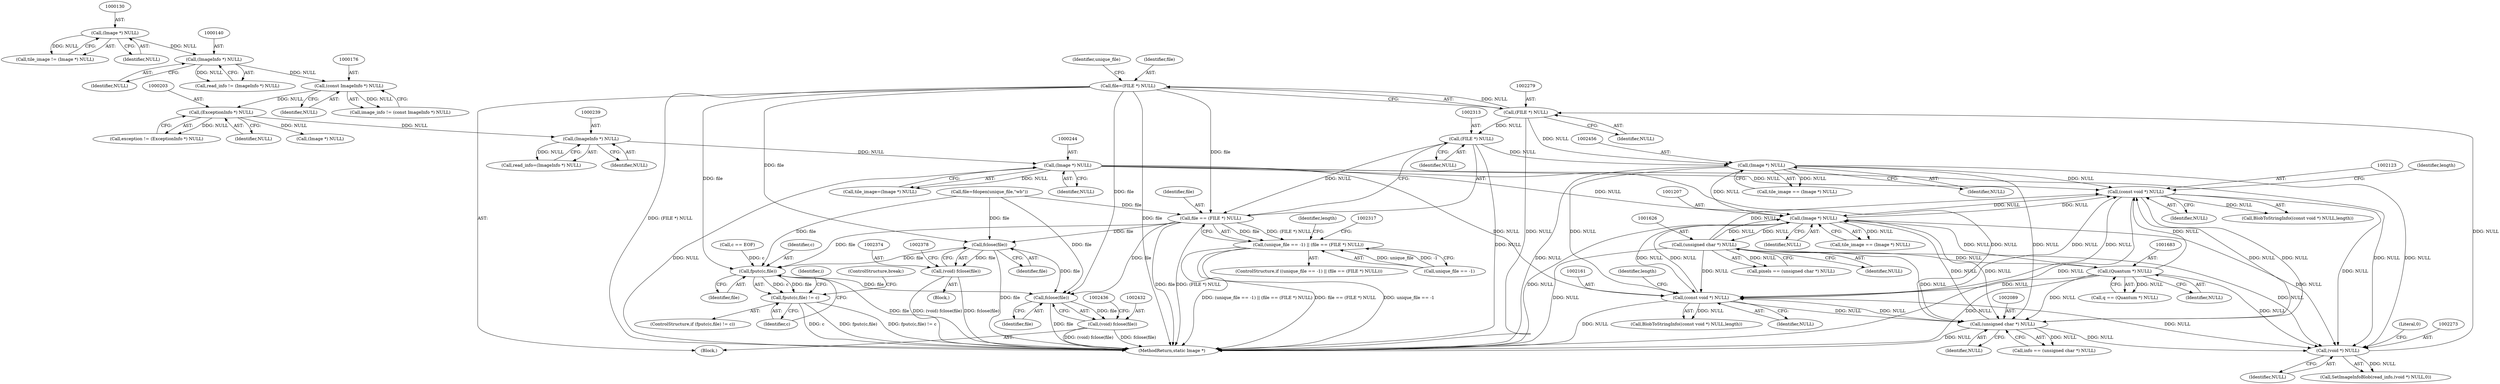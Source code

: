 digraph "0_ImageMagick_afa878a689870c28b6994ecf3bb8dbfb2b76d135@pointer" {
"1002276" [label="(Call,file=(FILE *) NULL)"];
"1002278" [label="(Call,(FILE *) NULL)"];
"1002272" [label="(Call,(void *) NULL)"];
"1002122" [label="(Call,(const void *) NULL)"];
"1001682" [label="(Call,(Quantum *) NULL)"];
"1001625" [label="(Call,(unsigned char *) NULL)"];
"1001206" [label="(Call,(Image *) NULL)"];
"1002160" [label="(Call,(const void *) NULL)"];
"1002088" [label="(Call,(unsigned char *) NULL)"];
"1002455" [label="(Call,(Image *) NULL)"];
"1002312" [label="(Call,(FILE *) NULL)"];
"1000243" [label="(Call,(Image *) NULL)"];
"1000238" [label="(Call,(ImageInfo *) NULL)"];
"1000202" [label="(Call,(ExceptionInfo *) NULL)"];
"1000175" [label="(Call,(const ImageInfo *) NULL)"];
"1000139" [label="(Call,(ImageInfo *) NULL)"];
"1000129" [label="(Call,(Image *) NULL)"];
"1002310" [label="(Call,file == (FILE *) NULL)"];
"1002305" [label="(Call,(unique_file == -1) || (file == (FILE *) NULL))"];
"1002375" [label="(Call,fclose(file))"];
"1002373" [label="(Call,(void) fclose(file))"];
"1002426" [label="(Call,fputc(c,file))"];
"1002425" [label="(Call,fputc(c,file) != c)"];
"1002433" [label="(Call,fclose(file))"];
"1002431" [label="(Call,(void) fclose(file))"];
"1002455" [label="(Call,(Image *) NULL)"];
"1000245" [label="(Identifier,NULL)"];
"1002121" [label="(Call,BlobToStringInfo((const void *) NULL,length))"];
"1002426" [label="(Call,fputc(c,file))"];
"1002647" [label="(MethodReturn,static Image *)"];
"1002434" [label="(Identifier,file)"];
"1002305" [label="(Call,(unique_file == -1) || (file == (FILE *) NULL))"];
"1002453" [label="(Call,tile_image == (Image *) NULL)"];
"1002372" [label="(Block,)"];
"1002274" [label="(Identifier,NULL)"];
"1002162" [label="(Identifier,NULL)"];
"1002270" [label="(Call,SetImageInfoBlob(read_info,(void *) NULL,0))"];
"1002282" [label="(Identifier,unique_file)"];
"1001625" [label="(Call,(unsigned char *) NULL)"];
"1001627" [label="(Identifier,NULL)"];
"1002088" [label="(Call,(unsigned char *) NULL)"];
"1002311" [label="(Identifier,file)"];
"1002425" [label="(Call,fputc(c,file) != c)"];
"1002278" [label="(Call,(FILE *) NULL)"];
"1002428" [label="(Identifier,file)"];
"1000243" [label="(Call,(Image *) NULL)"];
"1002276" [label="(Call,file=(FILE *) NULL)"];
"1000127" [label="(Call,tile_image != (Image *) NULL)"];
"1000177" [label="(Identifier,NULL)"];
"1000236" [label="(Call,read_info=(ImageInfo *) NULL)"];
"1002424" [label="(ControlStructure,if (fputc(c,file) != c))"];
"1000131" [label="(Identifier,NULL)"];
"1002413" [label="(Identifier,i)"];
"1002306" [label="(Call,unique_file == -1)"];
"1002299" [label="(Call,file=fdopen(unique_file,\"wb\"))"];
"1000141" [label="(Identifier,NULL)"];
"1000233" [label="(Call,(Image *) NULL)"];
"1001204" [label="(Call,tile_image == (Image *) NULL)"];
"1000139" [label="(Call,(ImageInfo *) NULL)"];
"1002086" [label="(Call,info == (unsigned char *) NULL)"];
"1002163" [label="(Identifier,length)"];
"1000240" [label="(Identifier,NULL)"];
"1002433" [label="(Call,fclose(file))"];
"1000129" [label="(Call,(Image *) NULL)"];
"1001682" [label="(Call,(Quantum *) NULL)"];
"1002429" [label="(Identifier,c)"];
"1001208" [label="(Identifier,NULL)"];
"1001684" [label="(Identifier,NULL)"];
"1002336" [label="(Identifier,length)"];
"1002259" [label="(Block,)"];
"1002304" [label="(ControlStructure,if ((unique_file == -1) || (file == (FILE *) NULL)))"];
"1002277" [label="(Identifier,file)"];
"1002159" [label="(Call,BlobToStringInfo((const void *) NULL,length))"];
"1001680" [label="(Call,q == (Quantum *) NULL)"];
"1000200" [label="(Call,exception != (ExceptionInfo *) NULL)"];
"1002376" [label="(Identifier,file)"];
"1002275" [label="(Literal,0)"];
"1002375" [label="(Call,fclose(file))"];
"1002314" [label="(Identifier,NULL)"];
"1002431" [label="(Call,(void) fclose(file))"];
"1001206" [label="(Call,(Image *) NULL)"];
"1002310" [label="(Call,file == (FILE *) NULL)"];
"1002430" [label="(ControlStructure,break;)"];
"1002427" [label="(Identifier,c)"];
"1002457" [label="(Identifier,NULL)"];
"1002125" [label="(Identifier,length)"];
"1002420" [label="(Call,c == EOF)"];
"1000137" [label="(Call,read_info != (ImageInfo *) NULL)"];
"1000202" [label="(Call,(ExceptionInfo *) NULL)"];
"1002160" [label="(Call,(const void *) NULL)"];
"1002272" [label="(Call,(void *) NULL)"];
"1001623" [label="(Call,pixels == (unsigned char *) NULL)"];
"1000175" [label="(Call,(const ImageInfo *) NULL)"];
"1000204" [label="(Identifier,NULL)"];
"1002312" [label="(Call,(FILE *) NULL)"];
"1002124" [label="(Identifier,NULL)"];
"1002122" [label="(Call,(const void *) NULL)"];
"1002373" [label="(Call,(void) fclose(file))"];
"1000173" [label="(Call,image_info != (const ImageInfo *) NULL)"];
"1000241" [label="(Call,tile_image=(Image *) NULL)"];
"1000238" [label="(Call,(ImageInfo *) NULL)"];
"1002090" [label="(Identifier,NULL)"];
"1002280" [label="(Identifier,NULL)"];
"1002276" -> "1002259"  [label="AST: "];
"1002276" -> "1002278"  [label="CFG: "];
"1002277" -> "1002276"  [label="AST: "];
"1002278" -> "1002276"  [label="AST: "];
"1002282" -> "1002276"  [label="CFG: "];
"1002276" -> "1002647"  [label="DDG: (FILE *) NULL"];
"1002276" -> "1002647"  [label="DDG: file"];
"1002278" -> "1002276"  [label="DDG: NULL"];
"1002276" -> "1002310"  [label="DDG: file"];
"1002276" -> "1002375"  [label="DDG: file"];
"1002276" -> "1002426"  [label="DDG: file"];
"1002276" -> "1002433"  [label="DDG: file"];
"1002278" -> "1002280"  [label="CFG: "];
"1002279" -> "1002278"  [label="AST: "];
"1002280" -> "1002278"  [label="AST: "];
"1002278" -> "1002647"  [label="DDG: NULL"];
"1002272" -> "1002278"  [label="DDG: NULL"];
"1002278" -> "1002312"  [label="DDG: NULL"];
"1002278" -> "1002455"  [label="DDG: NULL"];
"1002272" -> "1002270"  [label="AST: "];
"1002272" -> "1002274"  [label="CFG: "];
"1002273" -> "1002272"  [label="AST: "];
"1002274" -> "1002272"  [label="AST: "];
"1002275" -> "1002272"  [label="CFG: "];
"1002272" -> "1002270"  [label="DDG: NULL"];
"1002122" -> "1002272"  [label="DDG: NULL"];
"1001682" -> "1002272"  [label="DDG: NULL"];
"1002160" -> "1002272"  [label="DDG: NULL"];
"1002088" -> "1002272"  [label="DDG: NULL"];
"1002455" -> "1002272"  [label="DDG: NULL"];
"1001206" -> "1002272"  [label="DDG: NULL"];
"1001625" -> "1002272"  [label="DDG: NULL"];
"1000243" -> "1002272"  [label="DDG: NULL"];
"1002122" -> "1002121"  [label="AST: "];
"1002122" -> "1002124"  [label="CFG: "];
"1002123" -> "1002122"  [label="AST: "];
"1002124" -> "1002122"  [label="AST: "];
"1002125" -> "1002122"  [label="CFG: "];
"1002122" -> "1002647"  [label="DDG: NULL"];
"1002122" -> "1001206"  [label="DDG: NULL"];
"1002122" -> "1002088"  [label="DDG: NULL"];
"1002122" -> "1002121"  [label="DDG: NULL"];
"1001682" -> "1002122"  [label="DDG: NULL"];
"1002160" -> "1002122"  [label="DDG: NULL"];
"1002088" -> "1002122"  [label="DDG: NULL"];
"1002455" -> "1002122"  [label="DDG: NULL"];
"1001206" -> "1002122"  [label="DDG: NULL"];
"1001625" -> "1002122"  [label="DDG: NULL"];
"1000243" -> "1002122"  [label="DDG: NULL"];
"1002122" -> "1002160"  [label="DDG: NULL"];
"1001682" -> "1001680"  [label="AST: "];
"1001682" -> "1001684"  [label="CFG: "];
"1001683" -> "1001682"  [label="AST: "];
"1001684" -> "1001682"  [label="AST: "];
"1001680" -> "1001682"  [label="CFG: "];
"1001682" -> "1002647"  [label="DDG: NULL"];
"1001682" -> "1001206"  [label="DDG: NULL"];
"1001682" -> "1001680"  [label="DDG: NULL"];
"1001625" -> "1001682"  [label="DDG: NULL"];
"1001682" -> "1002088"  [label="DDG: NULL"];
"1001682" -> "1002160"  [label="DDG: NULL"];
"1001625" -> "1001623"  [label="AST: "];
"1001625" -> "1001627"  [label="CFG: "];
"1001626" -> "1001625"  [label="AST: "];
"1001627" -> "1001625"  [label="AST: "];
"1001623" -> "1001625"  [label="CFG: "];
"1001625" -> "1002647"  [label="DDG: NULL"];
"1001625" -> "1001206"  [label="DDG: NULL"];
"1001625" -> "1001623"  [label="DDG: NULL"];
"1001206" -> "1001625"  [label="DDG: NULL"];
"1001625" -> "1002088"  [label="DDG: NULL"];
"1001625" -> "1002160"  [label="DDG: NULL"];
"1001206" -> "1001204"  [label="AST: "];
"1001206" -> "1001208"  [label="CFG: "];
"1001207" -> "1001206"  [label="AST: "];
"1001208" -> "1001206"  [label="AST: "];
"1001204" -> "1001206"  [label="CFG: "];
"1001206" -> "1002647"  [label="DDG: NULL"];
"1001206" -> "1001204"  [label="DDG: NULL"];
"1002160" -> "1001206"  [label="DDG: NULL"];
"1002088" -> "1001206"  [label="DDG: NULL"];
"1002455" -> "1001206"  [label="DDG: NULL"];
"1000243" -> "1001206"  [label="DDG: NULL"];
"1001206" -> "1002088"  [label="DDG: NULL"];
"1001206" -> "1002160"  [label="DDG: NULL"];
"1002160" -> "1002159"  [label="AST: "];
"1002160" -> "1002162"  [label="CFG: "];
"1002161" -> "1002160"  [label="AST: "];
"1002162" -> "1002160"  [label="AST: "];
"1002163" -> "1002160"  [label="CFG: "];
"1002160" -> "1002647"  [label="DDG: NULL"];
"1002160" -> "1002088"  [label="DDG: NULL"];
"1002160" -> "1002159"  [label="DDG: NULL"];
"1002088" -> "1002160"  [label="DDG: NULL"];
"1002455" -> "1002160"  [label="DDG: NULL"];
"1000243" -> "1002160"  [label="DDG: NULL"];
"1002088" -> "1002086"  [label="AST: "];
"1002088" -> "1002090"  [label="CFG: "];
"1002089" -> "1002088"  [label="AST: "];
"1002090" -> "1002088"  [label="AST: "];
"1002086" -> "1002088"  [label="CFG: "];
"1002088" -> "1002647"  [label="DDG: NULL"];
"1002088" -> "1002086"  [label="DDG: NULL"];
"1002455" -> "1002088"  [label="DDG: NULL"];
"1000243" -> "1002088"  [label="DDG: NULL"];
"1002455" -> "1002453"  [label="AST: "];
"1002455" -> "1002457"  [label="CFG: "];
"1002456" -> "1002455"  [label="AST: "];
"1002457" -> "1002455"  [label="AST: "];
"1002453" -> "1002455"  [label="CFG: "];
"1002455" -> "1002647"  [label="DDG: NULL"];
"1002455" -> "1002453"  [label="DDG: NULL"];
"1002312" -> "1002455"  [label="DDG: NULL"];
"1002312" -> "1002310"  [label="AST: "];
"1002312" -> "1002314"  [label="CFG: "];
"1002313" -> "1002312"  [label="AST: "];
"1002314" -> "1002312"  [label="AST: "];
"1002310" -> "1002312"  [label="CFG: "];
"1002312" -> "1002647"  [label="DDG: NULL"];
"1002312" -> "1002310"  [label="DDG: NULL"];
"1000243" -> "1000241"  [label="AST: "];
"1000243" -> "1000245"  [label="CFG: "];
"1000244" -> "1000243"  [label="AST: "];
"1000245" -> "1000243"  [label="AST: "];
"1000241" -> "1000243"  [label="CFG: "];
"1000243" -> "1002647"  [label="DDG: NULL"];
"1000243" -> "1000241"  [label="DDG: NULL"];
"1000238" -> "1000243"  [label="DDG: NULL"];
"1000238" -> "1000236"  [label="AST: "];
"1000238" -> "1000240"  [label="CFG: "];
"1000239" -> "1000238"  [label="AST: "];
"1000240" -> "1000238"  [label="AST: "];
"1000236" -> "1000238"  [label="CFG: "];
"1000238" -> "1000236"  [label="DDG: NULL"];
"1000202" -> "1000238"  [label="DDG: NULL"];
"1000202" -> "1000200"  [label="AST: "];
"1000202" -> "1000204"  [label="CFG: "];
"1000203" -> "1000202"  [label="AST: "];
"1000204" -> "1000202"  [label="AST: "];
"1000200" -> "1000202"  [label="CFG: "];
"1000202" -> "1000200"  [label="DDG: NULL"];
"1000175" -> "1000202"  [label="DDG: NULL"];
"1000202" -> "1000233"  [label="DDG: NULL"];
"1000175" -> "1000173"  [label="AST: "];
"1000175" -> "1000177"  [label="CFG: "];
"1000176" -> "1000175"  [label="AST: "];
"1000177" -> "1000175"  [label="AST: "];
"1000173" -> "1000175"  [label="CFG: "];
"1000175" -> "1000173"  [label="DDG: NULL"];
"1000139" -> "1000175"  [label="DDG: NULL"];
"1000139" -> "1000137"  [label="AST: "];
"1000139" -> "1000141"  [label="CFG: "];
"1000140" -> "1000139"  [label="AST: "];
"1000141" -> "1000139"  [label="AST: "];
"1000137" -> "1000139"  [label="CFG: "];
"1000139" -> "1000137"  [label="DDG: NULL"];
"1000129" -> "1000139"  [label="DDG: NULL"];
"1000129" -> "1000127"  [label="AST: "];
"1000129" -> "1000131"  [label="CFG: "];
"1000130" -> "1000129"  [label="AST: "];
"1000131" -> "1000129"  [label="AST: "];
"1000127" -> "1000129"  [label="CFG: "];
"1000129" -> "1000127"  [label="DDG: NULL"];
"1002310" -> "1002305"  [label="AST: "];
"1002311" -> "1002310"  [label="AST: "];
"1002305" -> "1002310"  [label="CFG: "];
"1002310" -> "1002647"  [label="DDG: file"];
"1002310" -> "1002647"  [label="DDG: (FILE *) NULL"];
"1002310" -> "1002305"  [label="DDG: file"];
"1002310" -> "1002305"  [label="DDG: (FILE *) NULL"];
"1002299" -> "1002310"  [label="DDG: file"];
"1002310" -> "1002375"  [label="DDG: file"];
"1002310" -> "1002426"  [label="DDG: file"];
"1002310" -> "1002433"  [label="DDG: file"];
"1002305" -> "1002304"  [label="AST: "];
"1002305" -> "1002306"  [label="CFG: "];
"1002306" -> "1002305"  [label="AST: "];
"1002317" -> "1002305"  [label="CFG: "];
"1002336" -> "1002305"  [label="CFG: "];
"1002305" -> "1002647"  [label="DDG: unique_file == -1"];
"1002305" -> "1002647"  [label="DDG: (unique_file == -1) || (file == (FILE *) NULL)"];
"1002305" -> "1002647"  [label="DDG: file == (FILE *) NULL"];
"1002306" -> "1002305"  [label="DDG: unique_file"];
"1002306" -> "1002305"  [label="DDG: -1"];
"1002375" -> "1002373"  [label="AST: "];
"1002375" -> "1002376"  [label="CFG: "];
"1002376" -> "1002375"  [label="AST: "];
"1002373" -> "1002375"  [label="CFG: "];
"1002375" -> "1002647"  [label="DDG: file"];
"1002375" -> "1002373"  [label="DDG: file"];
"1002299" -> "1002375"  [label="DDG: file"];
"1002375" -> "1002426"  [label="DDG: file"];
"1002375" -> "1002433"  [label="DDG: file"];
"1002373" -> "1002372"  [label="AST: "];
"1002374" -> "1002373"  [label="AST: "];
"1002378" -> "1002373"  [label="CFG: "];
"1002373" -> "1002647"  [label="DDG: fclose(file)"];
"1002373" -> "1002647"  [label="DDG: (void) fclose(file)"];
"1002426" -> "1002425"  [label="AST: "];
"1002426" -> "1002428"  [label="CFG: "];
"1002427" -> "1002426"  [label="AST: "];
"1002428" -> "1002426"  [label="AST: "];
"1002429" -> "1002426"  [label="CFG: "];
"1002426" -> "1002647"  [label="DDG: file"];
"1002426" -> "1002425"  [label="DDG: c"];
"1002426" -> "1002425"  [label="DDG: file"];
"1002420" -> "1002426"  [label="DDG: c"];
"1002299" -> "1002426"  [label="DDG: file"];
"1002426" -> "1002433"  [label="DDG: file"];
"1002425" -> "1002424"  [label="AST: "];
"1002425" -> "1002429"  [label="CFG: "];
"1002429" -> "1002425"  [label="AST: "];
"1002430" -> "1002425"  [label="CFG: "];
"1002413" -> "1002425"  [label="CFG: "];
"1002425" -> "1002647"  [label="DDG: fputc(c,file)"];
"1002425" -> "1002647"  [label="DDG: fputc(c,file) != c"];
"1002425" -> "1002647"  [label="DDG: c"];
"1002433" -> "1002431"  [label="AST: "];
"1002433" -> "1002434"  [label="CFG: "];
"1002434" -> "1002433"  [label="AST: "];
"1002431" -> "1002433"  [label="CFG: "];
"1002433" -> "1002647"  [label="DDG: file"];
"1002433" -> "1002431"  [label="DDG: file"];
"1002299" -> "1002433"  [label="DDG: file"];
"1002431" -> "1002259"  [label="AST: "];
"1002432" -> "1002431"  [label="AST: "];
"1002436" -> "1002431"  [label="CFG: "];
"1002431" -> "1002647"  [label="DDG: (void) fclose(file)"];
"1002431" -> "1002647"  [label="DDG: fclose(file)"];
}

